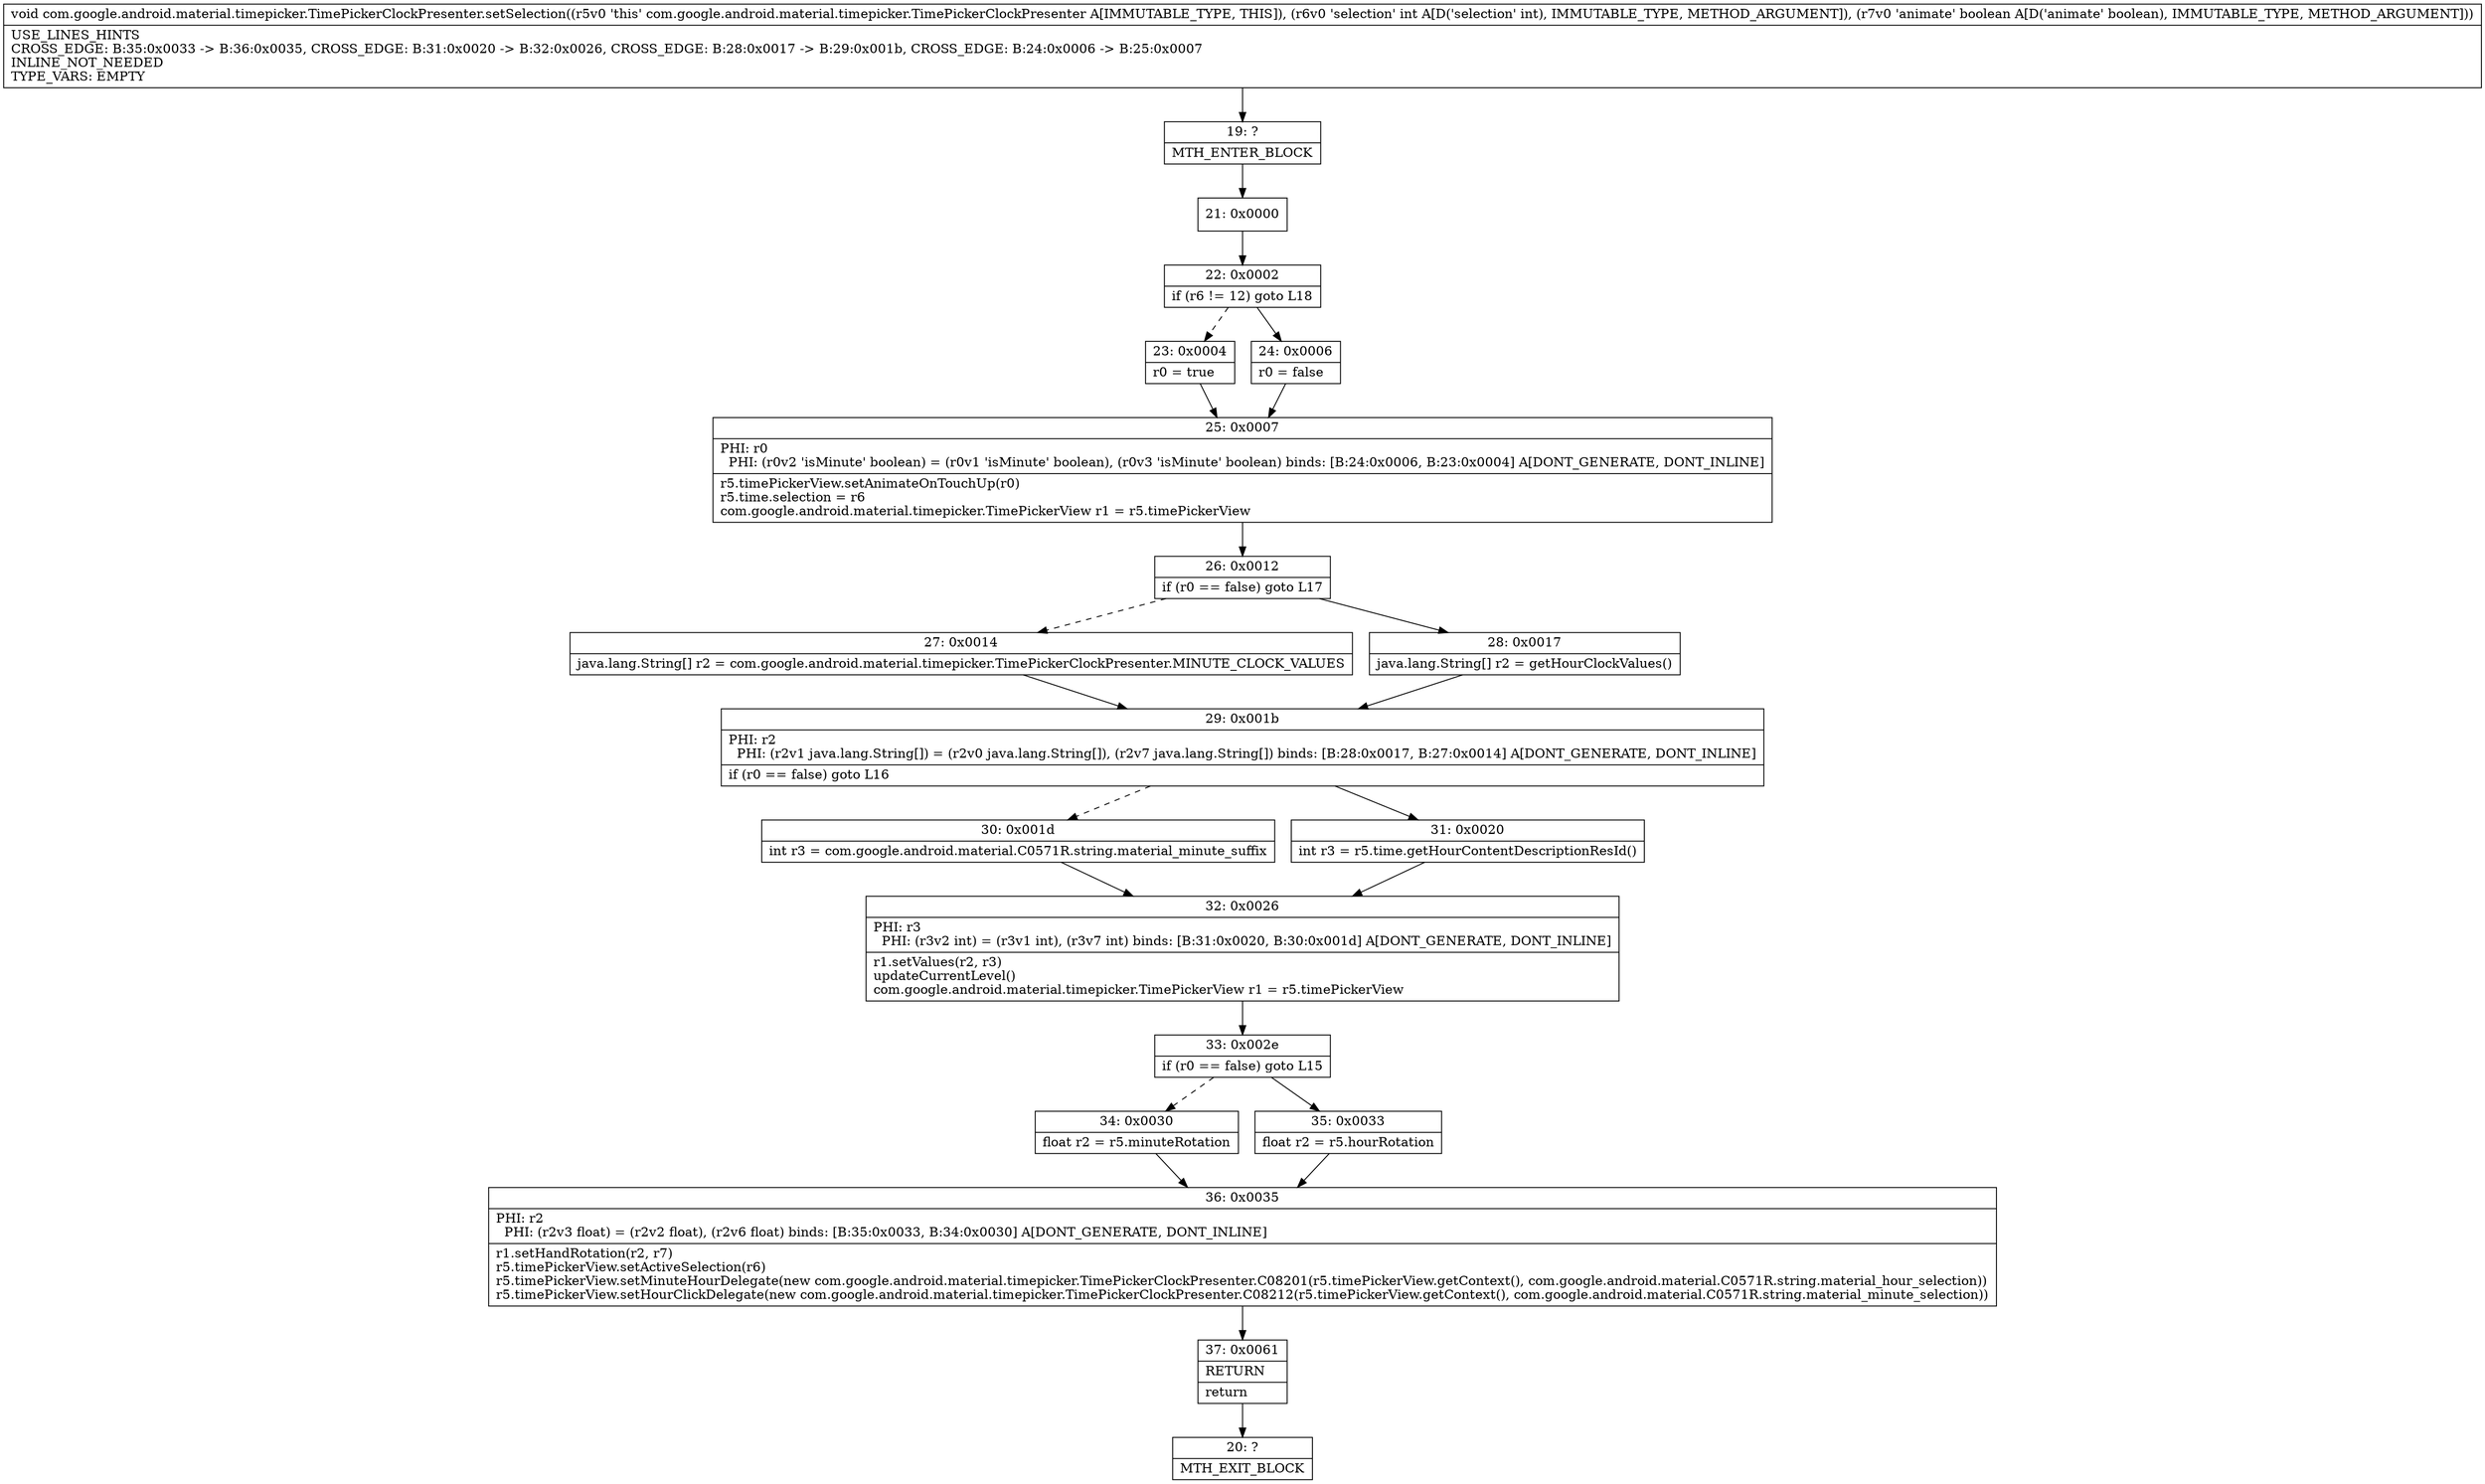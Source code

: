 digraph "CFG forcom.google.android.material.timepicker.TimePickerClockPresenter.setSelection(IZ)V" {
Node_19 [shape=record,label="{19\:\ ?|MTH_ENTER_BLOCK\l}"];
Node_21 [shape=record,label="{21\:\ 0x0000}"];
Node_22 [shape=record,label="{22\:\ 0x0002|if (r6 != 12) goto L18\l}"];
Node_23 [shape=record,label="{23\:\ 0x0004|r0 = true\l}"];
Node_25 [shape=record,label="{25\:\ 0x0007|PHI: r0 \l  PHI: (r0v2 'isMinute' boolean) = (r0v1 'isMinute' boolean), (r0v3 'isMinute' boolean) binds: [B:24:0x0006, B:23:0x0004] A[DONT_GENERATE, DONT_INLINE]\l|r5.timePickerView.setAnimateOnTouchUp(r0)\lr5.time.selection = r6\lcom.google.android.material.timepicker.TimePickerView r1 = r5.timePickerView\l}"];
Node_26 [shape=record,label="{26\:\ 0x0012|if (r0 == false) goto L17\l}"];
Node_27 [shape=record,label="{27\:\ 0x0014|java.lang.String[] r2 = com.google.android.material.timepicker.TimePickerClockPresenter.MINUTE_CLOCK_VALUES\l}"];
Node_29 [shape=record,label="{29\:\ 0x001b|PHI: r2 \l  PHI: (r2v1 java.lang.String[]) = (r2v0 java.lang.String[]), (r2v7 java.lang.String[]) binds: [B:28:0x0017, B:27:0x0014] A[DONT_GENERATE, DONT_INLINE]\l|if (r0 == false) goto L16\l}"];
Node_30 [shape=record,label="{30\:\ 0x001d|int r3 = com.google.android.material.C0571R.string.material_minute_suffix\l}"];
Node_32 [shape=record,label="{32\:\ 0x0026|PHI: r3 \l  PHI: (r3v2 int) = (r3v1 int), (r3v7 int) binds: [B:31:0x0020, B:30:0x001d] A[DONT_GENERATE, DONT_INLINE]\l|r1.setValues(r2, r3)\lupdateCurrentLevel()\lcom.google.android.material.timepicker.TimePickerView r1 = r5.timePickerView\l}"];
Node_33 [shape=record,label="{33\:\ 0x002e|if (r0 == false) goto L15\l}"];
Node_34 [shape=record,label="{34\:\ 0x0030|float r2 = r5.minuteRotation\l}"];
Node_36 [shape=record,label="{36\:\ 0x0035|PHI: r2 \l  PHI: (r2v3 float) = (r2v2 float), (r2v6 float) binds: [B:35:0x0033, B:34:0x0030] A[DONT_GENERATE, DONT_INLINE]\l|r1.setHandRotation(r2, r7)\lr5.timePickerView.setActiveSelection(r6)\lr5.timePickerView.setMinuteHourDelegate(new com.google.android.material.timepicker.TimePickerClockPresenter.C08201(r5.timePickerView.getContext(), com.google.android.material.C0571R.string.material_hour_selection))\lr5.timePickerView.setHourClickDelegate(new com.google.android.material.timepicker.TimePickerClockPresenter.C08212(r5.timePickerView.getContext(), com.google.android.material.C0571R.string.material_minute_selection))\l}"];
Node_37 [shape=record,label="{37\:\ 0x0061|RETURN\l|return\l}"];
Node_20 [shape=record,label="{20\:\ ?|MTH_EXIT_BLOCK\l}"];
Node_35 [shape=record,label="{35\:\ 0x0033|float r2 = r5.hourRotation\l}"];
Node_31 [shape=record,label="{31\:\ 0x0020|int r3 = r5.time.getHourContentDescriptionResId()\l}"];
Node_28 [shape=record,label="{28\:\ 0x0017|java.lang.String[] r2 = getHourClockValues()\l}"];
Node_24 [shape=record,label="{24\:\ 0x0006|r0 = false\l}"];
MethodNode[shape=record,label="{void com.google.android.material.timepicker.TimePickerClockPresenter.setSelection((r5v0 'this' com.google.android.material.timepicker.TimePickerClockPresenter A[IMMUTABLE_TYPE, THIS]), (r6v0 'selection' int A[D('selection' int), IMMUTABLE_TYPE, METHOD_ARGUMENT]), (r7v0 'animate' boolean A[D('animate' boolean), IMMUTABLE_TYPE, METHOD_ARGUMENT]))  | USE_LINES_HINTS\lCROSS_EDGE: B:35:0x0033 \-\> B:36:0x0035, CROSS_EDGE: B:31:0x0020 \-\> B:32:0x0026, CROSS_EDGE: B:28:0x0017 \-\> B:29:0x001b, CROSS_EDGE: B:24:0x0006 \-\> B:25:0x0007\lINLINE_NOT_NEEDED\lTYPE_VARS: EMPTY\l}"];
MethodNode -> Node_19;Node_19 -> Node_21;
Node_21 -> Node_22;
Node_22 -> Node_23[style=dashed];
Node_22 -> Node_24;
Node_23 -> Node_25;
Node_25 -> Node_26;
Node_26 -> Node_27[style=dashed];
Node_26 -> Node_28;
Node_27 -> Node_29;
Node_29 -> Node_30[style=dashed];
Node_29 -> Node_31;
Node_30 -> Node_32;
Node_32 -> Node_33;
Node_33 -> Node_34[style=dashed];
Node_33 -> Node_35;
Node_34 -> Node_36;
Node_36 -> Node_37;
Node_37 -> Node_20;
Node_35 -> Node_36;
Node_31 -> Node_32;
Node_28 -> Node_29;
Node_24 -> Node_25;
}

